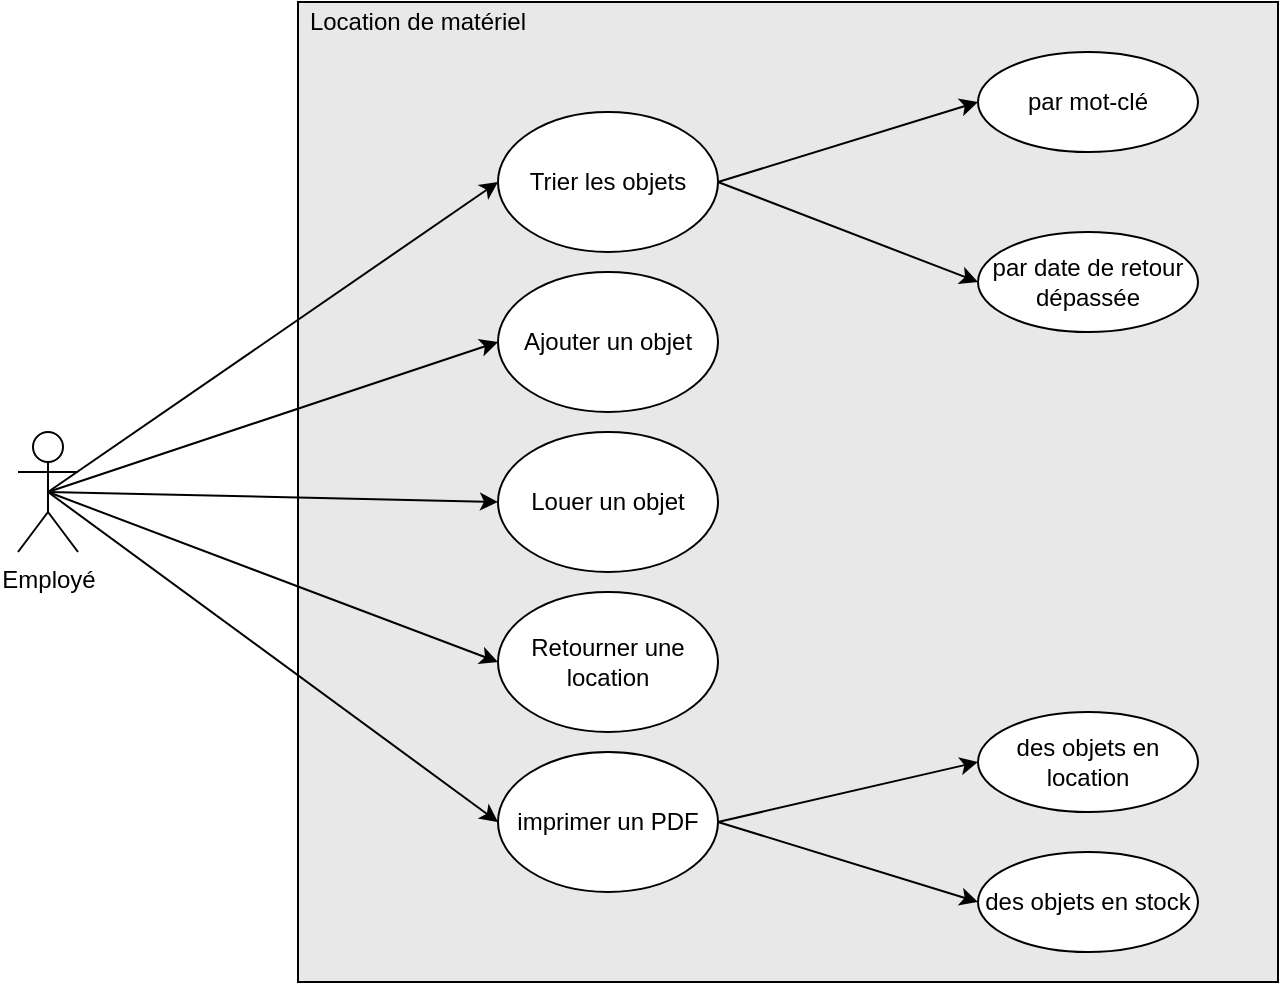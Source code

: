 <mxfile version="13.9.9" type="device"><diagram id="tAWlTy5PfgW3NBIFdQF4" name="Page-1"><mxGraphModel dx="1123" dy="672" grid="1" gridSize="10" guides="1" tooltips="1" connect="1" arrows="1" fold="1" page="1" pageScale="1" pageWidth="827" pageHeight="1169" math="0" shadow="0"><root><mxCell id="0"/><mxCell id="1" parent="0"/><mxCell id="f8TAl3SfyOx1TtBWywVS-25" value="" style="whiteSpace=wrap;html=1;aspect=fixed;fillColor=#E8E8E8;" vertex="1" parent="1"><mxGeometry x="220" y="125" width="490" height="490" as="geometry"/></mxCell><mxCell id="f8TAl3SfyOx1TtBWywVS-6" style="edgeStyle=none;rounded=0;orthogonalLoop=1;jettySize=auto;html=1;exitX=0.5;exitY=0.5;exitDx=0;exitDy=0;exitPerimeter=0;entryX=0;entryY=0.5;entryDx=0;entryDy=0;" edge="1" parent="1" source="f8TAl3SfyOx1TtBWywVS-2" target="f8TAl3SfyOx1TtBWywVS-3"><mxGeometry relative="1" as="geometry"/></mxCell><mxCell id="f8TAl3SfyOx1TtBWywVS-9" style="edgeStyle=none;rounded=0;orthogonalLoop=1;jettySize=auto;html=1;exitX=0.5;exitY=0.5;exitDx=0;exitDy=0;exitPerimeter=0;entryX=0;entryY=0.5;entryDx=0;entryDy=0;" edge="1" parent="1" source="f8TAl3SfyOx1TtBWywVS-2" target="f8TAl3SfyOx1TtBWywVS-7"><mxGeometry relative="1" as="geometry"/></mxCell><mxCell id="f8TAl3SfyOx1TtBWywVS-10" style="edgeStyle=none;rounded=0;orthogonalLoop=1;jettySize=auto;html=1;exitX=0.5;exitY=0.5;exitDx=0;exitDy=0;exitPerimeter=0;entryX=0;entryY=0.5;entryDx=0;entryDy=0;" edge="1" parent="1" source="f8TAl3SfyOx1TtBWywVS-2" target="f8TAl3SfyOx1TtBWywVS-8"><mxGeometry relative="1" as="geometry"/></mxCell><mxCell id="f8TAl3SfyOx1TtBWywVS-12" style="edgeStyle=none;rounded=0;orthogonalLoop=1;jettySize=auto;html=1;exitX=0.5;exitY=0.5;exitDx=0;exitDy=0;exitPerimeter=0;entryX=0;entryY=0.5;entryDx=0;entryDy=0;" edge="1" parent="1" source="f8TAl3SfyOx1TtBWywVS-2" target="f8TAl3SfyOx1TtBWywVS-11"><mxGeometry relative="1" as="geometry"/></mxCell><mxCell id="f8TAl3SfyOx1TtBWywVS-17" style="edgeStyle=none;rounded=0;orthogonalLoop=1;jettySize=auto;html=1;exitX=0.5;exitY=0.5;exitDx=0;exitDy=0;exitPerimeter=0;entryX=0;entryY=0.5;entryDx=0;entryDy=0;" edge="1" parent="1" source="f8TAl3SfyOx1TtBWywVS-2" target="f8TAl3SfyOx1TtBWywVS-18"><mxGeometry relative="1" as="geometry"><mxPoint x="320" y="560" as="targetPoint"/></mxGeometry></mxCell><mxCell id="f8TAl3SfyOx1TtBWywVS-2" value="Employé" style="shape=umlActor;verticalLabelPosition=bottom;verticalAlign=top;html=1;outlineConnect=0;" vertex="1" parent="1"><mxGeometry x="80" y="340" width="30" height="60" as="geometry"/></mxCell><mxCell id="f8TAl3SfyOx1TtBWywVS-3" value="Ajouter un objet" style="ellipse;whiteSpace=wrap;html=1;" vertex="1" parent="1"><mxGeometry x="320" y="260" width="110" height="70" as="geometry"/></mxCell><mxCell id="f8TAl3SfyOx1TtBWywVS-7" value="Louer un objet" style="ellipse;whiteSpace=wrap;html=1;" vertex="1" parent="1"><mxGeometry x="320" y="340" width="110" height="70" as="geometry"/></mxCell><mxCell id="f8TAl3SfyOx1TtBWywVS-8" value="Retourner une location" style="ellipse;whiteSpace=wrap;html=1;" vertex="1" parent="1"><mxGeometry x="320" y="420" width="110" height="70" as="geometry"/></mxCell><mxCell id="f8TAl3SfyOx1TtBWywVS-14" style="edgeStyle=none;rounded=0;orthogonalLoop=1;jettySize=auto;html=1;exitX=1;exitY=0.5;exitDx=0;exitDy=0;entryX=0;entryY=0.5;entryDx=0;entryDy=0;" edge="1" parent="1" source="f8TAl3SfyOx1TtBWywVS-11" target="f8TAl3SfyOx1TtBWywVS-13"><mxGeometry relative="1" as="geometry"/></mxCell><mxCell id="f8TAl3SfyOx1TtBWywVS-16" style="edgeStyle=none;rounded=0;orthogonalLoop=1;jettySize=auto;html=1;exitX=1;exitY=0.5;exitDx=0;exitDy=0;entryX=0;entryY=0.5;entryDx=0;entryDy=0;" edge="1" parent="1" source="f8TAl3SfyOx1TtBWywVS-11" target="f8TAl3SfyOx1TtBWywVS-15"><mxGeometry relative="1" as="geometry"/></mxCell><mxCell id="f8TAl3SfyOx1TtBWywVS-11" value="Trier les objets" style="ellipse;whiteSpace=wrap;html=1;" vertex="1" parent="1"><mxGeometry x="320" y="180" width="110" height="70" as="geometry"/></mxCell><mxCell id="f8TAl3SfyOx1TtBWywVS-13" value="par mot-clé" style="ellipse;whiteSpace=wrap;html=1;" vertex="1" parent="1"><mxGeometry x="560" y="150" width="110" height="50" as="geometry"/></mxCell><mxCell id="f8TAl3SfyOx1TtBWywVS-15" value="par date de retour dépassée" style="ellipse;whiteSpace=wrap;html=1;" vertex="1" parent="1"><mxGeometry x="560" y="240" width="110" height="50" as="geometry"/></mxCell><mxCell id="f8TAl3SfyOx1TtBWywVS-21" style="edgeStyle=none;rounded=0;orthogonalLoop=1;jettySize=auto;html=1;entryX=0;entryY=0.5;entryDx=0;entryDy=0;exitX=1;exitY=0.5;exitDx=0;exitDy=0;" edge="1" parent="1" source="f8TAl3SfyOx1TtBWywVS-18" target="f8TAl3SfyOx1TtBWywVS-19"><mxGeometry relative="1" as="geometry"><mxPoint x="430" y="565" as="sourcePoint"/></mxGeometry></mxCell><mxCell id="f8TAl3SfyOx1TtBWywVS-23" value="" style="edgeStyle=none;rounded=0;orthogonalLoop=1;jettySize=auto;html=1;entryX=0;entryY=0.5;entryDx=0;entryDy=0;exitX=1;exitY=0.5;exitDx=0;exitDy=0;" edge="1" parent="1" source="f8TAl3SfyOx1TtBWywVS-18" target="f8TAl3SfyOx1TtBWywVS-20"><mxGeometry relative="1" as="geometry"><mxPoint x="515.0" y="565" as="targetPoint"/></mxGeometry></mxCell><mxCell id="f8TAl3SfyOx1TtBWywVS-18" value="imprimer un PDF" style="ellipse;whiteSpace=wrap;html=1;" vertex="1" parent="1"><mxGeometry x="320" y="500" width="110" height="70" as="geometry"/></mxCell><mxCell id="f8TAl3SfyOx1TtBWywVS-19" value="des objets en location" style="ellipse;whiteSpace=wrap;html=1;" vertex="1" parent="1"><mxGeometry x="560" y="480" width="110" height="50" as="geometry"/></mxCell><mxCell id="f8TAl3SfyOx1TtBWywVS-20" value="des objets en stock" style="ellipse;whiteSpace=wrap;html=1;" vertex="1" parent="1"><mxGeometry x="560" y="550" width="110" height="50" as="geometry"/></mxCell><mxCell id="f8TAl3SfyOx1TtBWywVS-26" value="Location de matériel" style="text;html=1;strokeColor=none;fillColor=none;align=center;verticalAlign=middle;whiteSpace=wrap;rounded=0;" vertex="1" parent="1"><mxGeometry x="220" y="125" width="120" height="20" as="geometry"/></mxCell></root></mxGraphModel></diagram></mxfile>